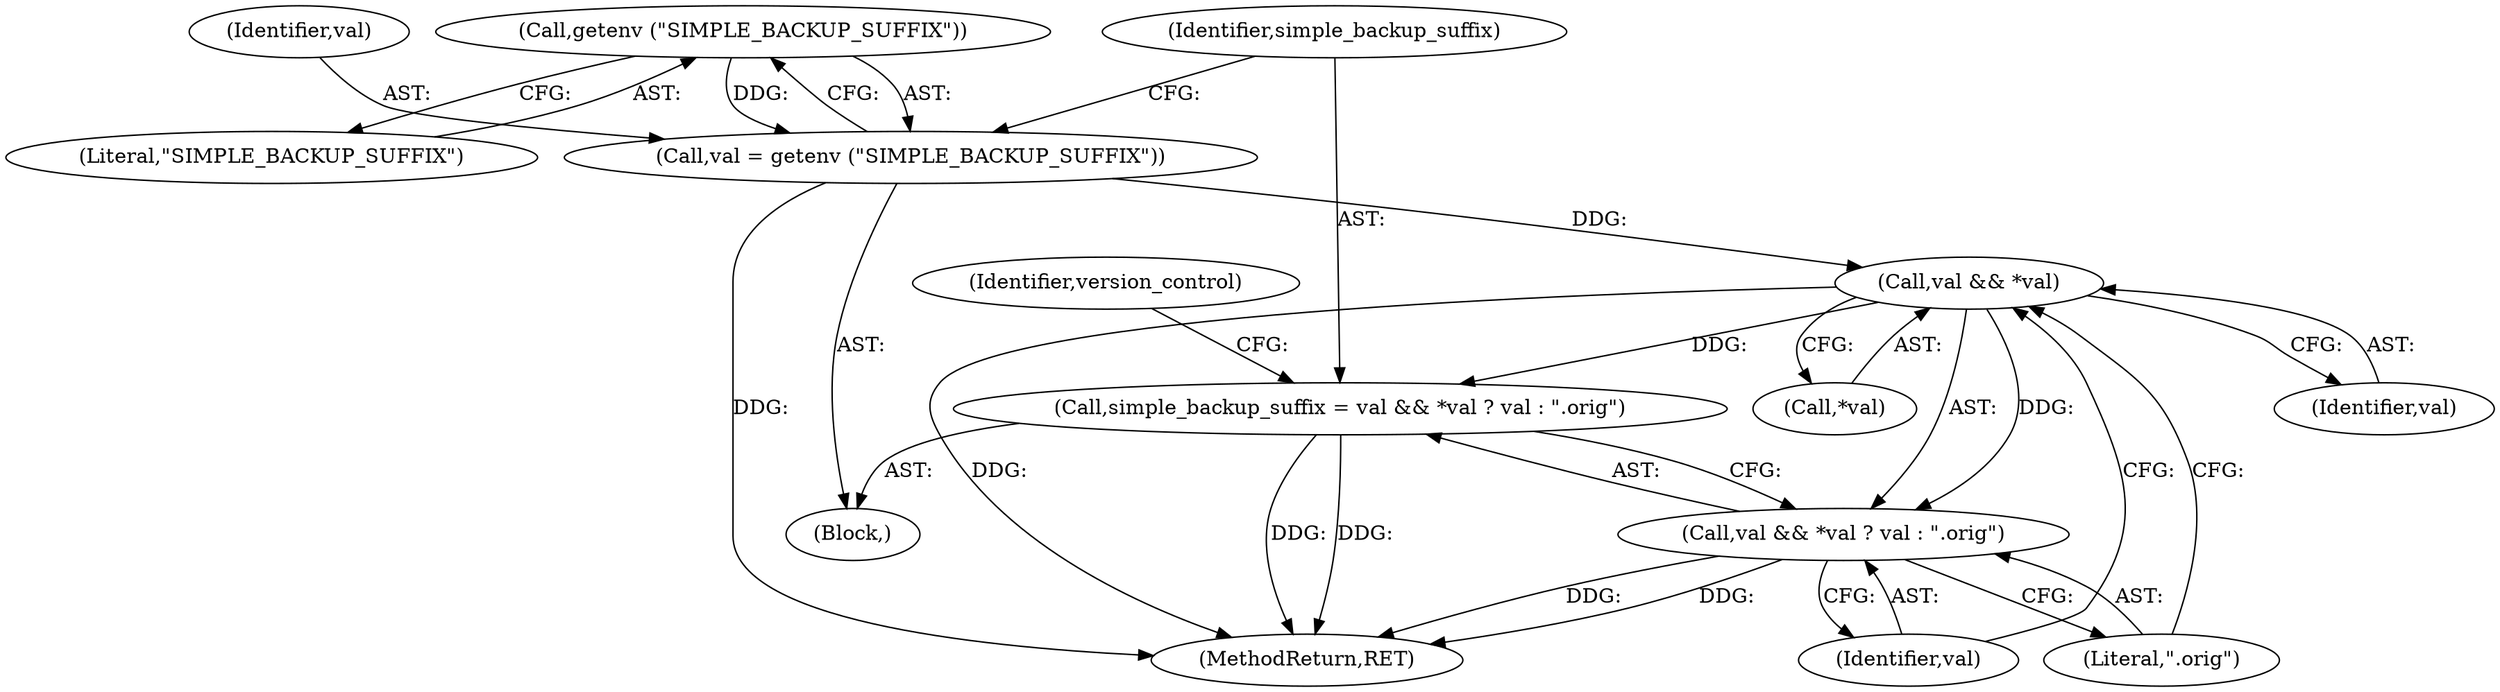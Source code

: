 digraph "0_savannah_17953b5893f7c9835f0dd2a704ba04e0371d2cbd@API" {
"1000230" [label="(Call,getenv (\"SIMPLE_BACKUP_SUFFIX\"))"];
"1000228" [label="(Call,val = getenv (\"SIMPLE_BACKUP_SUFFIX\"))"];
"1000235" [label="(Call,val && *val)"];
"1000232" [label="(Call,simple_backup_suffix = val && *val ? val : \".orig\")"];
"1000234" [label="(Call,val && *val ? val : \".orig\")"];
"1000229" [label="(Identifier,val)"];
"1000228" [label="(Call,val = getenv (\"SIMPLE_BACKUP_SUFFIX\"))"];
"1000237" [label="(Call,*val)"];
"1000236" [label="(Identifier,val)"];
"1000232" [label="(Call,simple_backup_suffix = val && *val ? val : \".orig\")"];
"1000243" [label="(Identifier,version_control)"];
"1000233" [label="(Identifier,simple_backup_suffix)"];
"1000239" [label="(Identifier,val)"];
"1000230" [label="(Call,getenv (\"SIMPLE_BACKUP_SUFFIX\"))"];
"1000235" [label="(Call,val && *val)"];
"1000231" [label="(Literal,\"SIMPLE_BACKUP_SUFFIX\")"];
"1000240" [label="(Literal,\".orig\")"];
"1000234" [label="(Call,val && *val ? val : \".orig\")"];
"1000311" [label="(MethodReturn,RET)"];
"1000126" [label="(Block,)"];
"1000230" -> "1000228"  [label="AST: "];
"1000230" -> "1000231"  [label="CFG: "];
"1000231" -> "1000230"  [label="AST: "];
"1000228" -> "1000230"  [label="CFG: "];
"1000230" -> "1000228"  [label="DDG: "];
"1000228" -> "1000126"  [label="AST: "];
"1000229" -> "1000228"  [label="AST: "];
"1000233" -> "1000228"  [label="CFG: "];
"1000228" -> "1000311"  [label="DDG: "];
"1000228" -> "1000235"  [label="DDG: "];
"1000235" -> "1000234"  [label="AST: "];
"1000235" -> "1000236"  [label="CFG: "];
"1000235" -> "1000237"  [label="CFG: "];
"1000236" -> "1000235"  [label="AST: "];
"1000237" -> "1000235"  [label="AST: "];
"1000239" -> "1000235"  [label="CFG: "];
"1000240" -> "1000235"  [label="CFG: "];
"1000235" -> "1000311"  [label="DDG: "];
"1000235" -> "1000232"  [label="DDG: "];
"1000235" -> "1000234"  [label="DDG: "];
"1000232" -> "1000126"  [label="AST: "];
"1000232" -> "1000234"  [label="CFG: "];
"1000233" -> "1000232"  [label="AST: "];
"1000234" -> "1000232"  [label="AST: "];
"1000243" -> "1000232"  [label="CFG: "];
"1000232" -> "1000311"  [label="DDG: "];
"1000232" -> "1000311"  [label="DDG: "];
"1000234" -> "1000239"  [label="CFG: "];
"1000234" -> "1000240"  [label="CFG: "];
"1000239" -> "1000234"  [label="AST: "];
"1000240" -> "1000234"  [label="AST: "];
"1000234" -> "1000311"  [label="DDG: "];
"1000234" -> "1000311"  [label="DDG: "];
}
